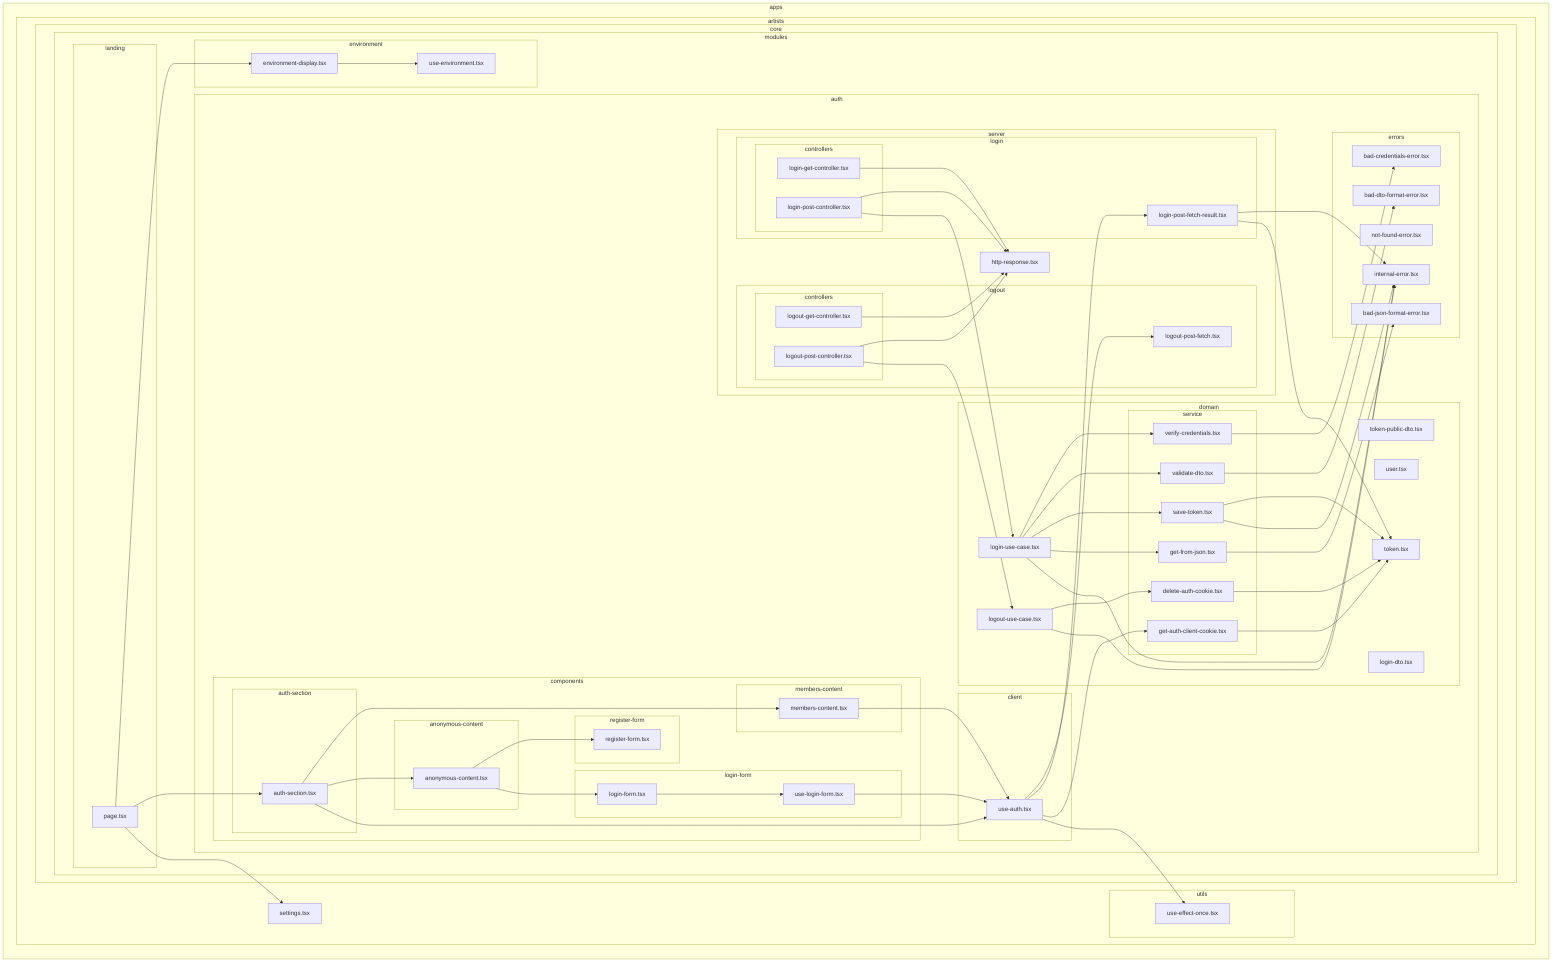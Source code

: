 flowchart LR

subgraph 0["apps"]
subgraph 1["artists"]
subgraph 2["core"]
subgraph 3["modules"]
subgraph 4["auth"]
subgraph 5["client"]
6["use-auth.tsx"]
end
subgraph 9["domain"]
subgraph A["service"]
B["get-auth-client-cookie.tsx"]
Y["get-from-json.tsx"]
10["save-token.tsx"]
11["validate-dto.tsx"]
13["verify-credentials.tsx"]
16["delete-auth-cookie.tsx"]
end
C["token.tsx"]
W["login-dto.tsx"]
X["login-use-case.tsx"]
15["logout-use-case.tsx"]
17["token-public-dto.tsx"]
18["user.tsx"]
end
subgraph D["server"]
subgraph E["login"]
F["login-post-fetch-result.tsx"]
subgraph 1B["controllers"]
1C["login-get-controller.tsx"]
1D["login-post-controller.tsx"]
end
end
subgraph I["logout"]
J["logout-post-fetch.tsx"]
subgraph 1E["controllers"]
1F["logout-get-controller.tsx"]
1G["logout-post-controller.tsx"]
end
end
1A["http-response.tsx"]
end
subgraph G["errors"]
H["internal-error.tsx"]
Z["bad-json-format-error.tsx"]
12["bad-dto-format-error.tsx"]
14["bad-credentials-error.tsx"]
19["not-found-error.tsx"]
end
subgraph K["components"]
subgraph L["anonymous-content"]
M["anonymous-content.tsx"]
end
subgraph N["login-form"]
O["login-form.tsx"]
P["use-login-form.tsx"]
end
subgraph Q["register-form"]
R["register-form.tsx"]
end
subgraph S["auth-section"]
T["auth-section.tsx"]
end
subgraph U["members-content"]
V["members-content.tsx"]
end
end
end
subgraph 1H["environment"]
1I["environment-display.tsx"]
1J["use-environment.tsx"]
end
subgraph 1K["landing"]
1L["page.tsx"]
end
end
end
subgraph 7["utils"]
8["use-effect-once.tsx"]
end
1M["settings.tsx"]
end
end
6-->8
6-->B
6-->F
6-->J
B-->C
F-->C
F-->H
M-->O
M-->R
O-->P
P-->6
T-->6
T-->M
T-->V
V-->6
X-->H
X-->Y
X-->10
X-->11
X-->13
Y-->Z
10-->H
10-->C
11-->12
13-->14
15-->H
15-->16
16-->C
1C-->1A
1D-->X
1D-->1A
1F-->1A
1G-->15
1G-->1A
1I-->1J
1L-->1M
1L-->T
1L-->1I